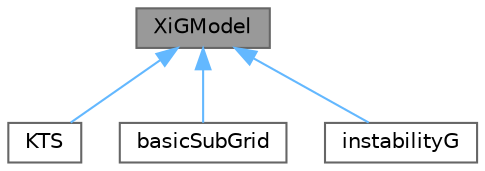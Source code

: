 digraph "XiGModel"
{
 // LATEX_PDF_SIZE
  bgcolor="transparent";
  edge [fontname=Helvetica,fontsize=10,labelfontname=Helvetica,labelfontsize=10];
  node [fontname=Helvetica,fontsize=10,shape=box,height=0.2,width=0.4];
  Node1 [id="Node000001",label="XiGModel",height=0.2,width=0.4,color="gray40", fillcolor="grey60", style="filled", fontcolor="black",tooltip="Base-class for all Xi generation models used by the b-Xi combustion model. See Technical Report SH/RE..."];
  Node1 -> Node2 [id="edge1_Node000001_Node000002",dir="back",color="steelblue1",style="solid",tooltip=" "];
  Node2 [id="Node000002",label="KTS",height=0.2,width=0.4,color="gray40", fillcolor="white", style="filled",URL="$classFoam_1_1XiGModels_1_1KTS.html",tooltip="Simple Kolmogorov time-scale (KTS) model for the flame-wrinling generation rate."];
  Node1 -> Node3 [id="edge2_Node000001_Node000003",dir="back",color="steelblue1",style="solid",tooltip=" "];
  Node3 [id="Node000003",label="basicSubGrid",height=0.2,width=0.4,color="gray40", fillcolor="white", style="filled",URL="$classFoam_1_1XiGModels_1_1basicSubGrid.html",tooltip="Basic sub-grid obstacle flame-wrinkling generation rate coefficient model. Details supplied by J Putt..."];
  Node1 -> Node4 [id="edge3_Node000001_Node000004",dir="back",color="steelblue1",style="solid",tooltip=" "];
  Node4 [id="Node000004",label="instabilityG",height=0.2,width=0.4,color="gray40", fillcolor="white", style="filled",URL="$classFoam_1_1XiGModels_1_1instabilityG.html",tooltip="Flame-surface instabilityG flame-wrinkling generation rate coefficient model used in XiModel...."];
}
